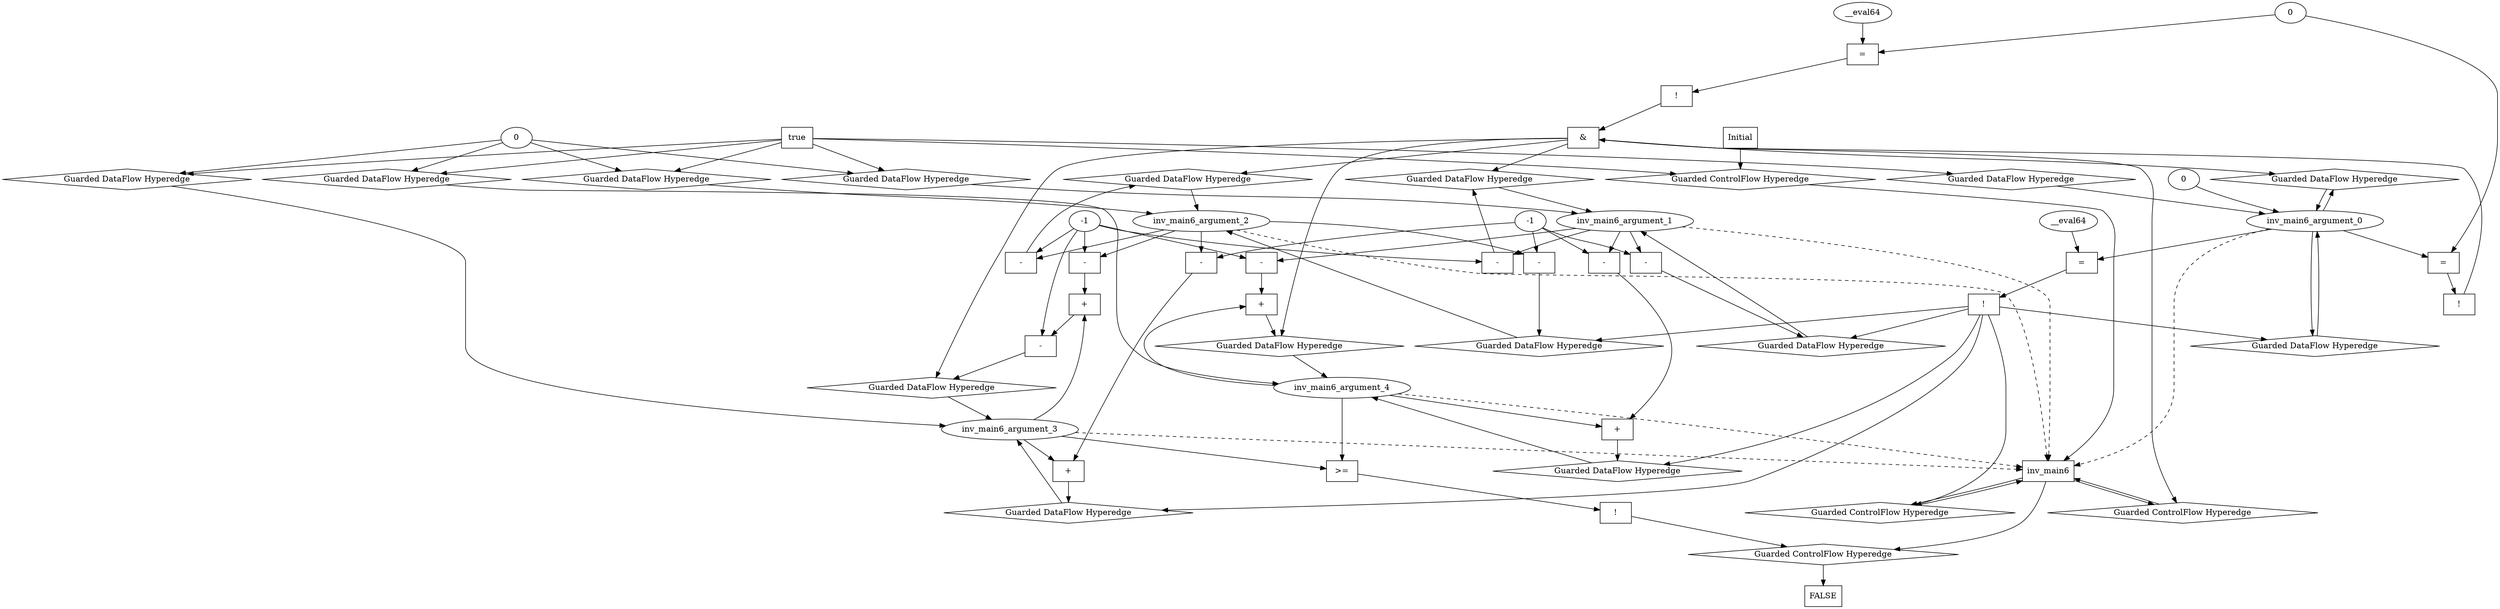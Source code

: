 digraph dag {
inv_main6 [label="inv_main6" shape="rect"];
FALSE [label="FALSE" shape="rect"];
Initial [label="Initial" shape="rect"];
ControlFowHyperEdge_0 [label="Guarded ControlFlow Hyperedge" shape="diamond"];
Initial -> ControlFowHyperEdge_0[label=""]
ControlFowHyperEdge_0 -> inv_main6[label=""]
ControlFowHyperEdge_1 [label="Guarded ControlFlow Hyperedge" shape="diamond"];
inv_main6 -> ControlFowHyperEdge_1[label=""]
ControlFowHyperEdge_1 -> inv_main6[label=""]
ControlFowHyperEdge_2 [label="Guarded ControlFlow Hyperedge" shape="diamond"];
inv_main6 -> ControlFowHyperEdge_2[label=""]
ControlFowHyperEdge_2 -> inv_main6[label=""]
ControlFowHyperEdge_3 [label="Guarded ControlFlow Hyperedge" shape="diamond"];
inv_main6 -> ControlFowHyperEdge_3[label=""]
ControlFowHyperEdge_3 -> FALSE[label=""]
inv_main6_argument_0 [label="inv_main6_argument_0" shape="oval"];
inv_main6_argument_0 -> inv_main6[label="" style="dashed"]
inv_main6_argument_1 [label="inv_main6_argument_1" shape="oval"];
inv_main6_argument_1 -> inv_main6[label="" style="dashed"]
inv_main6_argument_2 [label="inv_main6_argument_2" shape="oval"];
inv_main6_argument_2 -> inv_main6[label="" style="dashed"]
inv_main6_argument_3 [label="inv_main6_argument_3" shape="oval"];
inv_main6_argument_3 -> inv_main6[label="" style="dashed"]
inv_main6_argument_4 [label="inv_main6_argument_4" shape="oval"];
inv_main6_argument_4 -> inv_main6[label="" style="dashed"]

true_0 [label="true" shape="rect"];
true_0->ControlFowHyperEdge_0 [label=""];
xxxinv_main6___Initial_0xxxdataFlow_0_node_0 [label="0"];

xxxinv_main6___Initial_0xxxdataFlow_0_node_0->DataFowHyperEdge_0_inv_main6_argument_1 [label=""];

xxxinv_main6___Initial_0xxxdataFlow_0_node_0->DataFowHyperEdge_0_inv_main6_argument_2 [label=""];

xxxinv_main6___Initial_0xxxdataFlow_0_node_0->DataFowHyperEdge_0_inv_main6_argument_3 [label=""];

xxxinv_main6___Initial_0xxxdataFlow_0_node_0->DataFowHyperEdge_0_inv_main6_argument_4 [label=""];
xxxinv_main6___inv_main6_1xxx_and [label="&" shape="rect"];
xxxinv_main6___inv_main6_1xxxguard_0_node_0 [label="!" shape="rect"];
xxxinv_main6___inv_main6_1xxxguard_0_node_1 [label="=" shape="rect"];
xxxinv_main6___inv_main6_1xxxguard_0_node_3 [label="0"];
xxxinv_main6___inv_main6_1xxxguard_0_node_1->xxxinv_main6___inv_main6_1xxxguard_0_node_0
inv_main6_argument_0->xxxinv_main6___inv_main6_1xxxguard_0_node_1
xxxinv_main6___inv_main6_1xxxguard_0_node_3->xxxinv_main6___inv_main6_1xxxguard_0_node_1

xxxinv_main6___inv_main6_1xxxguard_0_node_0->xxxinv_main6___inv_main6_1xxx_and [label=""];
xxxinv_main6___inv_main6_1xxxguard1_node_0 [label="!" shape="rect"];
xxxinv_main6___inv_main6_1xxxguard1_node_1 [label="=" shape="rect"];
xxxinv_main6___inv_main6_1xxxguard1_node_2 [label="__eval64"];
xxxinv_main6___inv_main6_1xxxguard1_node_1->xxxinv_main6___inv_main6_1xxxguard1_node_0
xxxinv_main6___inv_main6_1xxxguard1_node_2->xxxinv_main6___inv_main6_1xxxguard1_node_1
xxxinv_main6___inv_main6_1xxxguard_0_node_3->xxxinv_main6___inv_main6_1xxxguard1_node_1

xxxinv_main6___inv_main6_1xxxguard1_node_0->xxxinv_main6___inv_main6_1xxx_and [label=""];
xxxinv_main6___inv_main6_1xxx_and->ControlFowHyperEdge_1 [label=""];
xxxinv_main6___inv_main6_1xxxdataFlow_0_node_0 [label="-" shape="rect"];
xxxinv_main6___inv_main6_1xxxdataFlow_0_node_2 [label="-1"];
inv_main6_argument_1->xxxinv_main6___inv_main6_1xxxdataFlow_0_node_0
xxxinv_main6___inv_main6_1xxxdataFlow_0_node_2->xxxinv_main6___inv_main6_1xxxdataFlow_0_node_0

xxxinv_main6___inv_main6_1xxxdataFlow_0_node_0->DataFowHyperEdge_1_inv_main6_argument_1 [label=""];
xxxinv_main6___inv_main6_1xxxdataFlow1_node_0 [label="-" shape="rect"];
inv_main6_argument_2->xxxinv_main6___inv_main6_1xxxdataFlow1_node_0
xxxinv_main6___inv_main6_1xxxdataFlow_0_node_2->xxxinv_main6___inv_main6_1xxxdataFlow1_node_0

xxxinv_main6___inv_main6_1xxxdataFlow1_node_0->DataFowHyperEdge_1_inv_main6_argument_2 [label=""];
xxxinv_main6___inv_main6_1xxxdataFlow2_node_0 [label="-" shape="rect"];
xxxinv_main6___inv_main6_1xxxdataFlow2_node_1 [label="+" shape="rect"];
xxxinv_main6___inv_main6_1xxxdataFlow2_node_3 [label="-" shape="rect"];
xxxinv_main6___inv_main6_1xxxdataFlow2_node_1->xxxinv_main6___inv_main6_1xxxdataFlow2_node_0
xxxinv_main6___inv_main6_1xxxdataFlow_0_node_2->xxxinv_main6___inv_main6_1xxxdataFlow2_node_0
inv_main6_argument_3->xxxinv_main6___inv_main6_1xxxdataFlow2_node_1
xxxinv_main6___inv_main6_1xxxdataFlow2_node_3->xxxinv_main6___inv_main6_1xxxdataFlow2_node_1
inv_main6_argument_2->xxxinv_main6___inv_main6_1xxxdataFlow2_node_3
xxxinv_main6___inv_main6_1xxxdataFlow_0_node_2->xxxinv_main6___inv_main6_1xxxdataFlow2_node_3

xxxinv_main6___inv_main6_1xxxdataFlow2_node_0->DataFowHyperEdge_1_inv_main6_argument_3 [label=""];
xxxinv_main6___inv_main6_1xxxdataFlow3_node_0 [label="+" shape="rect"];
xxxinv_main6___inv_main6_1xxxdataFlow3_node_2 [label="-" shape="rect"];
inv_main6_argument_4->xxxinv_main6___inv_main6_1xxxdataFlow3_node_0
xxxinv_main6___inv_main6_1xxxdataFlow3_node_2->xxxinv_main6___inv_main6_1xxxdataFlow3_node_0
inv_main6_argument_1->xxxinv_main6___inv_main6_1xxxdataFlow3_node_2
xxxinv_main6___inv_main6_1xxxdataFlow_0_node_2->xxxinv_main6___inv_main6_1xxxdataFlow3_node_2

xxxinv_main6___inv_main6_1xxxdataFlow3_node_0->DataFowHyperEdge_1_inv_main6_argument_4 [label=""];
xxxinv_main6___inv_main6_2xxxguard_0_node_0 [label="!" shape="rect"];
xxxinv_main6___inv_main6_2xxxguard_0_node_1 [label="=" shape="rect"];
xxxinv_main6___inv_main6_2xxxguard_0_node_2 [label="__eval64"];
xxxinv_main6___inv_main6_2xxxguard_0_node_1->xxxinv_main6___inv_main6_2xxxguard_0_node_0
xxxinv_main6___inv_main6_2xxxguard_0_node_2->xxxinv_main6___inv_main6_2xxxguard_0_node_1
inv_main6_argument_0->xxxinv_main6___inv_main6_2xxxguard_0_node_1

xxxinv_main6___inv_main6_2xxxguard_0_node_0->ControlFowHyperEdge_2 [label=""];
xxxinv_main6___inv_main6_2xxxdataFlow_0_node_0 [label="-" shape="rect"];
xxxinv_main6___inv_main6_2xxxdataFlow_0_node_2 [label="-1"];
inv_main6_argument_1->xxxinv_main6___inv_main6_2xxxdataFlow_0_node_0
xxxinv_main6___inv_main6_2xxxdataFlow_0_node_2->xxxinv_main6___inv_main6_2xxxdataFlow_0_node_0

xxxinv_main6___inv_main6_2xxxdataFlow_0_node_0->DataFowHyperEdge_2_inv_main6_argument_1 [label=""];

inv_main6_argument_0->DataFowHyperEdge_2_inv_main6_argument_0 [label=""];
xxxinv_main6___inv_main6_2xxxdataFlow2_node_0 [label="+" shape="rect"];
xxxinv_main6___inv_main6_2xxxdataFlow2_node_2 [label="-" shape="rect"];
inv_main6_argument_3->xxxinv_main6___inv_main6_2xxxdataFlow2_node_0
xxxinv_main6___inv_main6_2xxxdataFlow2_node_2->xxxinv_main6___inv_main6_2xxxdataFlow2_node_0
inv_main6_argument_2->xxxinv_main6___inv_main6_2xxxdataFlow2_node_2
xxxinv_main6___inv_main6_2xxxdataFlow_0_node_2->xxxinv_main6___inv_main6_2xxxdataFlow2_node_2

xxxinv_main6___inv_main6_2xxxdataFlow2_node_0->DataFowHyperEdge_2_inv_main6_argument_3 [label=""];
xxxinv_main6___inv_main6_2xxxdataFlow3_node_0 [label="+" shape="rect"];
xxxinv_main6___inv_main6_2xxxdataFlow3_node_2 [label="-" shape="rect"];
inv_main6_argument_4->xxxinv_main6___inv_main6_2xxxdataFlow3_node_0
xxxinv_main6___inv_main6_2xxxdataFlow3_node_2->xxxinv_main6___inv_main6_2xxxdataFlow3_node_0
inv_main6_argument_1->xxxinv_main6___inv_main6_2xxxdataFlow3_node_2
xxxinv_main6___inv_main6_2xxxdataFlow_0_node_2->xxxinv_main6___inv_main6_2xxxdataFlow3_node_2

xxxinv_main6___inv_main6_2xxxdataFlow3_node_0->DataFowHyperEdge_2_inv_main6_argument_4 [label=""];
xxxinv_main6___inv_main6_2xxxdataFlow4_node_0 [label="-" shape="rect"];
inv_main6_argument_2->xxxinv_main6___inv_main6_2xxxdataFlow4_node_0
xxxinv_main6___inv_main6_2xxxdataFlow_0_node_2->xxxinv_main6___inv_main6_2xxxdataFlow4_node_0

xxxinv_main6___inv_main6_2xxxdataFlow4_node_0->DataFowHyperEdge_2_inv_main6_argument_2 [label=""];
xxxFALSE___inv_main6_3xxxguard_0_node_0 [label="!" shape="rect"];
xxxFALSE___inv_main6_3xxxguard_0_node_1 [label=">=" shape="rect"];
xxxFALSE___inv_main6_3xxxguard_0_node_1->xxxFALSE___inv_main6_3xxxguard_0_node_0
inv_main6_argument_3->xxxFALSE___inv_main6_3xxxguard_0_node_1
inv_main6_argument_4->xxxFALSE___inv_main6_3xxxguard_0_node_1

xxxFALSE___inv_main6_3xxxguard_0_node_0->ControlFowHyperEdge_3 [label=""];
DataFowHyperEdge_0_inv_main6_argument_0 [label="Guarded DataFlow Hyperedge" shape="diamond"];
DataFowHyperEdge_0_inv_main6_argument_0 -> inv_main6_argument_0[label=""]
true_0->DataFowHyperEdge_0_inv_main6_argument_0 [label=""];
DataFowHyperEdge_0_inv_main6_argument_1 [label="Guarded DataFlow Hyperedge" shape="diamond"];
DataFowHyperEdge_0_inv_main6_argument_1 -> inv_main6_argument_1[label=""]
true_0->DataFowHyperEdge_0_inv_main6_argument_1 [label=""];
DataFowHyperEdge_0_inv_main6_argument_2 [label="Guarded DataFlow Hyperedge" shape="diamond"];
DataFowHyperEdge_0_inv_main6_argument_2 -> inv_main6_argument_2[label=""]
true_0->DataFowHyperEdge_0_inv_main6_argument_2 [label=""];
DataFowHyperEdge_0_inv_main6_argument_3 [label="Guarded DataFlow Hyperedge" shape="diamond"];
DataFowHyperEdge_0_inv_main6_argument_3 -> inv_main6_argument_3[label=""]
true_0->DataFowHyperEdge_0_inv_main6_argument_3 [label=""];
DataFowHyperEdge_0_inv_main6_argument_4 [label="Guarded DataFlow Hyperedge" shape="diamond"];
DataFowHyperEdge_0_inv_main6_argument_4 -> inv_main6_argument_4[label=""]
true_0->DataFowHyperEdge_0_inv_main6_argument_4 [label=""];
DataFowHyperEdge_1_inv_main6_argument_0 [label="Guarded DataFlow Hyperedge" shape="diamond"];
DataFowHyperEdge_1_inv_main6_argument_0 -> inv_main6_argument_0[label=""]
xxxinv_main6___inv_main6_1xxx_and -> DataFowHyperEdge_1_inv_main6_argument_0[label=""]
DataFowHyperEdge_1_inv_main6_argument_1 [label="Guarded DataFlow Hyperedge" shape="diamond"];
DataFowHyperEdge_1_inv_main6_argument_1 -> inv_main6_argument_1[label=""]
xxxinv_main6___inv_main6_1xxx_and -> DataFowHyperEdge_1_inv_main6_argument_1[label=""]
DataFowHyperEdge_1_inv_main6_argument_2 [label="Guarded DataFlow Hyperedge" shape="diamond"];
DataFowHyperEdge_1_inv_main6_argument_2 -> inv_main6_argument_2[label=""]
xxxinv_main6___inv_main6_1xxx_and -> DataFowHyperEdge_1_inv_main6_argument_2[label=""]
DataFowHyperEdge_1_inv_main6_argument_3 [label="Guarded DataFlow Hyperedge" shape="diamond"];
DataFowHyperEdge_1_inv_main6_argument_3 -> inv_main6_argument_3[label=""]
xxxinv_main6___inv_main6_1xxx_and -> DataFowHyperEdge_1_inv_main6_argument_3[label=""]
DataFowHyperEdge_1_inv_main6_argument_4 [label="Guarded DataFlow Hyperedge" shape="diamond"];
DataFowHyperEdge_1_inv_main6_argument_4 -> inv_main6_argument_4[label=""]
xxxinv_main6___inv_main6_1xxx_and -> DataFowHyperEdge_1_inv_main6_argument_4[label=""]
DataFowHyperEdge_2_inv_main6_argument_0 [label="Guarded DataFlow Hyperedge" shape="diamond"];
DataFowHyperEdge_2_inv_main6_argument_0 -> inv_main6_argument_0[label=""]
xxxinv_main6___inv_main6_2xxxguard_0_node_0 -> DataFowHyperEdge_2_inv_main6_argument_0[label=""]
DataFowHyperEdge_2_inv_main6_argument_1 [label="Guarded DataFlow Hyperedge" shape="diamond"];
DataFowHyperEdge_2_inv_main6_argument_1 -> inv_main6_argument_1[label=""]
xxxinv_main6___inv_main6_2xxxguard_0_node_0 -> DataFowHyperEdge_2_inv_main6_argument_1[label=""]
DataFowHyperEdge_2_inv_main6_argument_2 [label="Guarded DataFlow Hyperedge" shape="diamond"];
DataFowHyperEdge_2_inv_main6_argument_2 -> inv_main6_argument_2[label=""]
xxxinv_main6___inv_main6_2xxxguard_0_node_0 -> DataFowHyperEdge_2_inv_main6_argument_2[label=""]
DataFowHyperEdge_2_inv_main6_argument_3 [label="Guarded DataFlow Hyperedge" shape="diamond"];
DataFowHyperEdge_2_inv_main6_argument_3 -> inv_main6_argument_3[label=""]
xxxinv_main6___inv_main6_2xxxguard_0_node_0 -> DataFowHyperEdge_2_inv_main6_argument_3[label=""]
DataFowHyperEdge_2_inv_main6_argument_4 [label="Guarded DataFlow Hyperedge" shape="diamond"];
DataFowHyperEdge_2_inv_main6_argument_4 -> inv_main6_argument_4[label=""]
xxxinv_main6___inv_main6_2xxxguard_0_node_0 -> DataFowHyperEdge_2_inv_main6_argument_4[label=""]
"xxxinv_main6___inv_main6_2xxxinv_main6_argument_0_constant_0" [label="0"];
"xxxinv_main6___inv_main6_2xxxinv_main6_argument_0_constant_0"->inv_main6_argument_0 [label=""];
inv_main6_argument_0 -> DataFowHyperEdge_1_inv_main6_argument_0[label=""]
}
